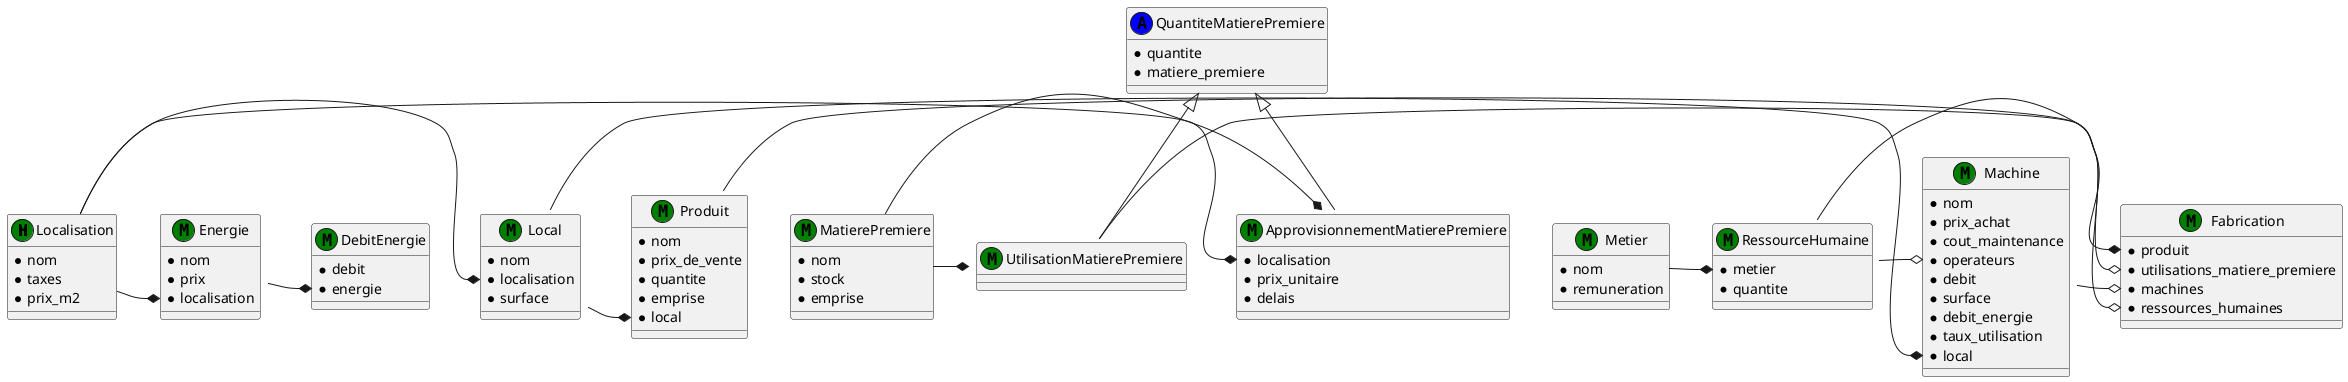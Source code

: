 @startuml

class Localisation << (M,green) >> {
  *nom
  *taxes
  *prix_m2
}

class Local << (M,green) >> {
  *nom
  *localisation
  *surface
}

class MatierePremiere << (M,green) >> {
  *nom
  *stock
  *emprise
}

class QuantiteMatierePremiere << (A,blue) >> {
  *quantite
  *matiere_premiere
}

class UtilisationMatierePremiere << (M,green) >> {
}

class ApprovisionnementMatierePremiere << (M,green) >> {
  *localisation
  *prix_unitaire
  *delais
}

class Machine << (M,green) >> {
  *nom
  *prix_achat
  *cout_maintenance
  *operateurs
  *debit
  *surface
  *debit_energie
  *taux_utilisation
  *local
}

class DebitEnergie << (M,green) >> {
  *debit
  *energie
}

class Energie << (M,green) >> {
  *nom
  *prix
  *localisation
}

class Produit << (M,green) >> {
  *nom
  *prix_de_vente
  *quantite
  *emprise
  *local
}

class Fabrication << (M,green) >> {
  *produit
  *utilisations_matiere_premiere
  *machines
  *ressources_humaines
}

class Metier << (M,green) >> {
  *nom
  *remuneration
}

class RessourceHumaine << (M,green) >> {
  *metier
  *quantite
}

QuantiteMatierePremiere <|-- UtilisationMatierePremiere
QuantiteMatierePremiere <|-- ApprovisionnementMatierePremiere
Localisation -* Local::localisation
Localisation -* ApprovisionnementMatierePremiere::localisation
Localisation -* Energie::localisation
MatierePremiere -* ApprovisionnementMatierePremiere::matiere_premiere
MatierePremiere -* UtilisationMatierePremiere::matiere_premiere
Local -* Machine::local
Local -* Produit::local
Energie -* DebitEnergie::energie
Produit -* Fabrication::produit
UtilisationMatierePremiere -o Fabrication::utilisations_matiere_premiere
Machine -o Fabrication::machines
Metier -* RessourceHumaine::metier
RessourceHumaine -o Fabrication::ressources_humaines
RessourceHumaine -o Machine::operateurs

@enduml
